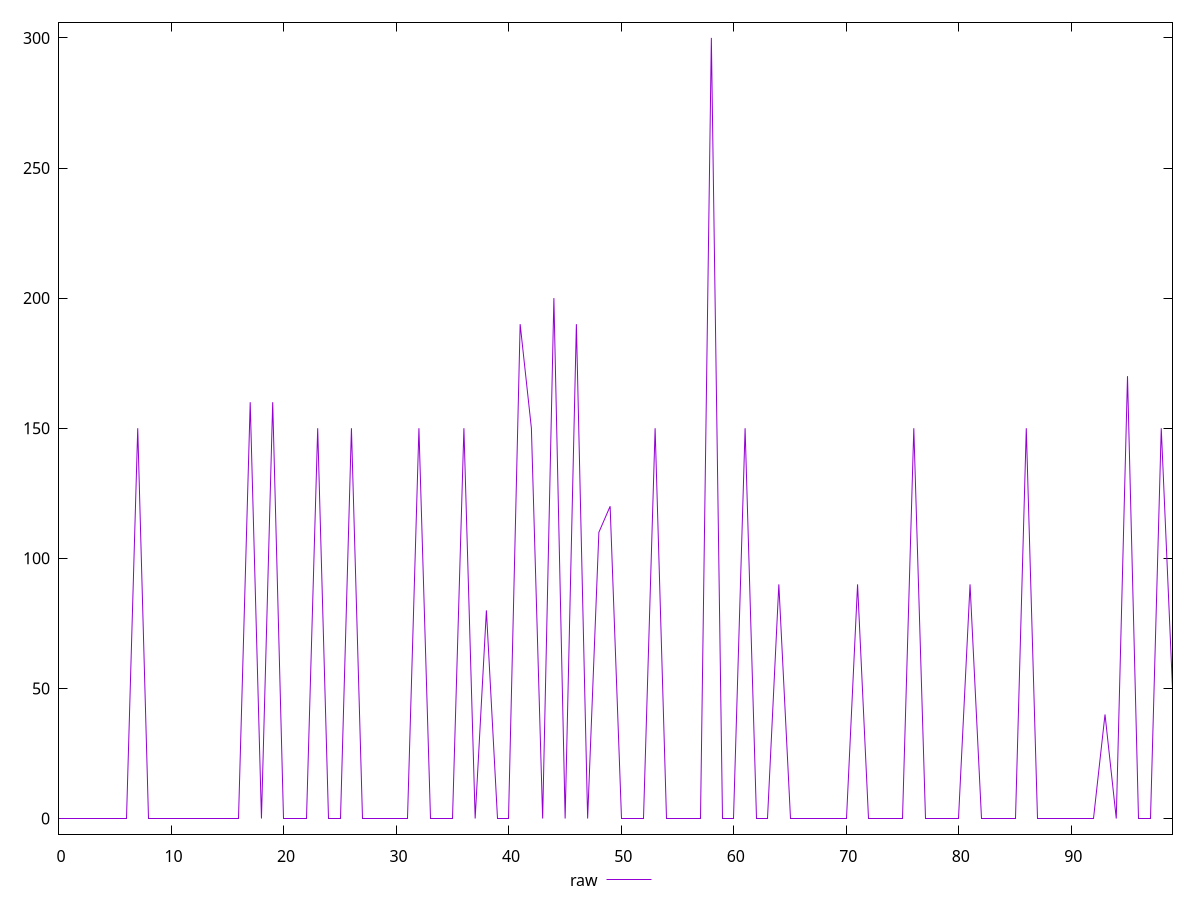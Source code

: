 reset

$raw <<EOF
0 0
1 0
2 0
3 0
4 0
5 0
6 0
7 150
8 0
9 0
10 0
11 0
12 0
13 0
14 0
15 0
16 0
17 160
18 0
19 160
20 0
21 0
22 0
23 150
24 0
25 0
26 150
27 0
28 0
29 0
30 0
31 0
32 150
33 0
34 0
35 0
36 150
37 0
38 80
39 0
40 0
41 190
42 150
43 0
44 200
45 0
46 190
47 0
48 110
49 120
50 0
51 0
52 0
53 150
54 0
55 0
56 0
57 0
58 300
59 0
60 0
61 150
62 0
63 0
64 90
65 0
66 0
67 0
68 0
69 0
70 0
71 90
72 0
73 0
74 0
75 0
76 150
77 0
78 0
79 0
80 0
81 90
82 0
83 0
84 0
85 0
86 150
87 0
88 0
89 0
90 0
91 0
92 0
93 40
94 0
95 170
96 0
97 0
98 150
99 50
EOF

set key outside below
set xrange [0:99]
set yrange [-6:306]
set trange [-6:306]
set terminal svg size 640, 500 enhanced background rgb 'white'
set output "report_00013_2021-02-09T12-04-24.940Z/unminified-javascript/samples/pages+cached/raw/values.svg"

plot $raw title "raw" with line

reset
